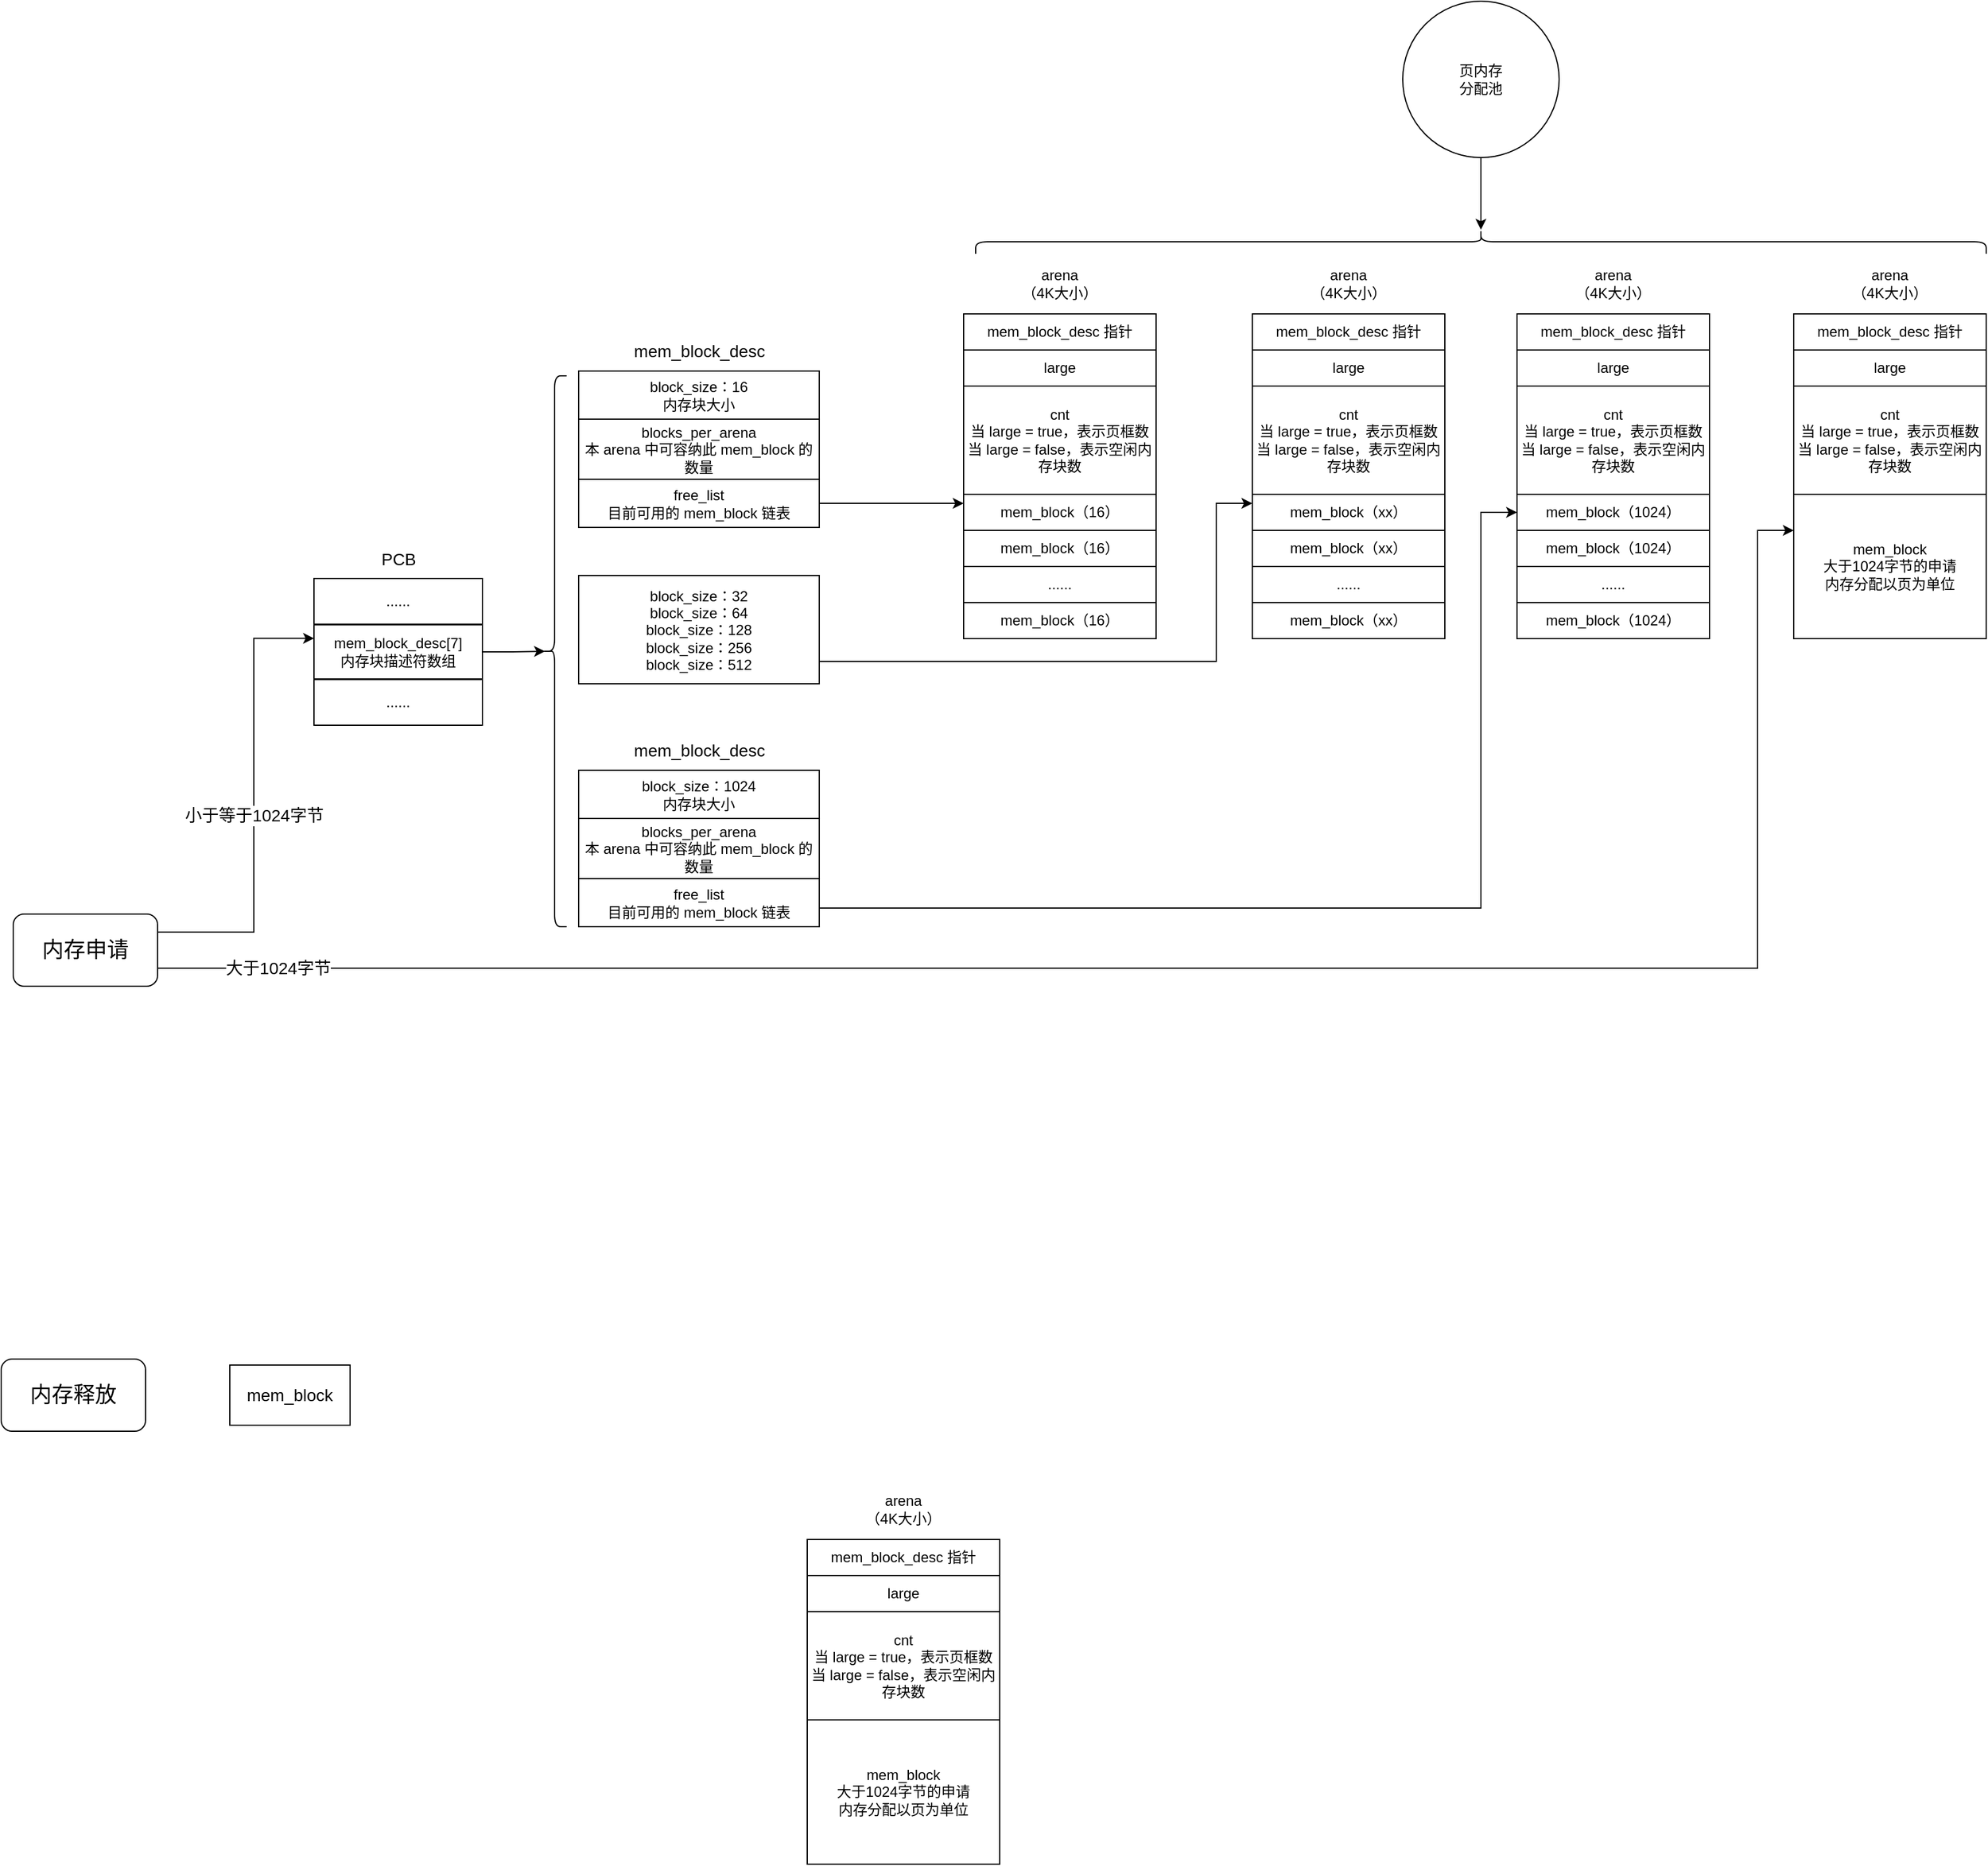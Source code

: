 <mxfile version="21.6.8" type="device">
  <diagram name="第 1 页" id="ErQde9mNS1H9I5Xh36gf">
    <mxGraphModel dx="2901" dy="2319" grid="1" gridSize="10" guides="1" tooltips="1" connect="1" arrows="1" fold="1" page="1" pageScale="1" pageWidth="827" pageHeight="1169" math="0" shadow="0">
      <root>
        <mxCell id="0" />
        <mxCell id="1" parent="0" />
        <mxCell id="Ro4r3nX-I-PJdhJgehut-30" value="" style="group" vertex="1" connectable="0" parent="1">
          <mxGeometry x="150" y="120" width="140" height="153" as="geometry" />
        </mxCell>
        <mxCell id="Ro4r3nX-I-PJdhJgehut-12" value="&lt;font style=&quot;font-size: 14px;&quot;&gt;PCB&lt;/font&gt;" style="text;html=1;align=center;verticalAlign=middle;resizable=0;points=[];autosize=1;strokeColor=none;fillColor=none;" vertex="1" parent="Ro4r3nX-I-PJdhJgehut-30">
          <mxGeometry x="45" width="50" height="30" as="geometry" />
        </mxCell>
        <mxCell id="Ro4r3nX-I-PJdhJgehut-13" value="mem_block_desc[7]&lt;br&gt;内存块描述符数组" style="rounded=0;whiteSpace=wrap;html=1;" vertex="1" parent="Ro4r3nX-I-PJdhJgehut-30">
          <mxGeometry y="69.5" width="140" height="45" as="geometry" />
        </mxCell>
        <mxCell id="Ro4r3nX-I-PJdhJgehut-28" value="......" style="rounded=0;whiteSpace=wrap;html=1;" vertex="1" parent="Ro4r3nX-I-PJdhJgehut-30">
          <mxGeometry y="31" width="140" height="38" as="geometry" />
        </mxCell>
        <mxCell id="Ro4r3nX-I-PJdhJgehut-29" value="......" style="rounded=0;whiteSpace=wrap;html=1;" vertex="1" parent="Ro4r3nX-I-PJdhJgehut-30">
          <mxGeometry y="115" width="140" height="38" as="geometry" />
        </mxCell>
        <mxCell id="Ro4r3nX-I-PJdhJgehut-34" value="" style="group" vertex="1" connectable="0" parent="1">
          <mxGeometry x="340" y="-53.5" width="230" height="494" as="geometry" />
        </mxCell>
        <mxCell id="Ro4r3nX-I-PJdhJgehut-15" value="" style="group" vertex="1" connectable="0" parent="Ro4r3nX-I-PJdhJgehut-34">
          <mxGeometry x="30" width="200" height="162" as="geometry" />
        </mxCell>
        <mxCell id="Ro4r3nX-I-PJdhJgehut-7" value="block_size：16&lt;br&gt;内存块大小" style="rounded=0;whiteSpace=wrap;html=1;" vertex="1" parent="Ro4r3nX-I-PJdhJgehut-15">
          <mxGeometry y="32" width="200" height="40" as="geometry" />
        </mxCell>
        <mxCell id="Ro4r3nX-I-PJdhJgehut-8" value="blocks_per_arena&lt;br&gt;本 arena 中可容纳此 mem_block 的数量" style="rounded=0;whiteSpace=wrap;html=1;" vertex="1" parent="Ro4r3nX-I-PJdhJgehut-15">
          <mxGeometry y="72" width="200" height="50" as="geometry" />
        </mxCell>
        <mxCell id="Ro4r3nX-I-PJdhJgehut-9" value="free_list&lt;br&gt;目前可用的 mem_block 链表" style="rounded=0;whiteSpace=wrap;html=1;" vertex="1" parent="Ro4r3nX-I-PJdhJgehut-15">
          <mxGeometry y="122" width="200" height="40" as="geometry" />
        </mxCell>
        <mxCell id="Ro4r3nX-I-PJdhJgehut-14" value="&lt;font style=&quot;font-size: 14px;&quot;&gt;mem_block_desc&lt;/font&gt;" style="text;html=1;align=center;verticalAlign=middle;resizable=0;points=[];autosize=1;strokeColor=none;fillColor=none;" vertex="1" parent="Ro4r3nX-I-PJdhJgehut-15">
          <mxGeometry x="35" width="130" height="30" as="geometry" />
        </mxCell>
        <mxCell id="Ro4r3nX-I-PJdhJgehut-21" value="" style="group" vertex="1" connectable="0" parent="Ro4r3nX-I-PJdhJgehut-34">
          <mxGeometry x="30" y="332" width="200" height="162" as="geometry" />
        </mxCell>
        <mxCell id="Ro4r3nX-I-PJdhJgehut-22" value="block_size：1024&lt;br&gt;内存块大小" style="rounded=0;whiteSpace=wrap;html=1;" vertex="1" parent="Ro4r3nX-I-PJdhJgehut-21">
          <mxGeometry y="32" width="200" height="40" as="geometry" />
        </mxCell>
        <mxCell id="Ro4r3nX-I-PJdhJgehut-23" value="blocks_per_arena&lt;br&gt;本 arena 中可容纳此 mem_block 的数量" style="rounded=0;whiteSpace=wrap;html=1;" vertex="1" parent="Ro4r3nX-I-PJdhJgehut-21">
          <mxGeometry y="72" width="200" height="50" as="geometry" />
        </mxCell>
        <mxCell id="Ro4r3nX-I-PJdhJgehut-24" value="free_list&lt;br&gt;目前可用的 mem_block 链表" style="rounded=0;whiteSpace=wrap;html=1;" vertex="1" parent="Ro4r3nX-I-PJdhJgehut-21">
          <mxGeometry y="122" width="200" height="40" as="geometry" />
        </mxCell>
        <mxCell id="Ro4r3nX-I-PJdhJgehut-25" value="&lt;font style=&quot;font-size: 14px;&quot;&gt;mem_block_desc&lt;/font&gt;" style="text;html=1;align=center;verticalAlign=middle;resizable=0;points=[];autosize=1;strokeColor=none;fillColor=none;" vertex="1" parent="Ro4r3nX-I-PJdhJgehut-21">
          <mxGeometry x="35" width="130" height="30" as="geometry" />
        </mxCell>
        <mxCell id="Ro4r3nX-I-PJdhJgehut-32" value="" style="shape=curlyBracket;whiteSpace=wrap;html=1;rounded=1;labelPosition=left;verticalLabelPosition=middle;align=right;verticalAlign=middle;" vertex="1" parent="Ro4r3nX-I-PJdhJgehut-34">
          <mxGeometry y="36" width="20" height="458" as="geometry" />
        </mxCell>
        <mxCell id="Ro4r3nX-I-PJdhJgehut-33" value="block_size：32&lt;br&gt;block_size：64&lt;br&gt;block_size：128&lt;br&gt;block_size：256&lt;br&gt;block_size：512" style="rounded=0;whiteSpace=wrap;html=1;" vertex="1" parent="Ro4r3nX-I-PJdhJgehut-34">
          <mxGeometry x="30" y="202" width="200" height="90" as="geometry" />
        </mxCell>
        <mxCell id="Ro4r3nX-I-PJdhJgehut-36" style="edgeStyle=orthogonalEdgeStyle;rounded=0;orthogonalLoop=1;jettySize=auto;html=1;entryX=0.1;entryY=0.5;entryDx=0;entryDy=0;entryPerimeter=0;" edge="1" parent="1" source="Ro4r3nX-I-PJdhJgehut-13" target="Ro4r3nX-I-PJdhJgehut-32">
          <mxGeometry relative="1" as="geometry" />
        </mxCell>
        <mxCell id="Ro4r3nX-I-PJdhJgehut-45" value="" style="group" vertex="1" connectable="0" parent="1">
          <mxGeometry x="690" y="-109" width="160" height="310" as="geometry" />
        </mxCell>
        <mxCell id="Ro4r3nX-I-PJdhJgehut-39" value="" style="group" vertex="1" connectable="0" parent="Ro4r3nX-I-PJdhJgehut-45">
          <mxGeometry width="160" height="190" as="geometry" />
        </mxCell>
        <mxCell id="Ro4r3nX-I-PJdhJgehut-2" value="mem_block_desc 指针" style="rounded=0;whiteSpace=wrap;html=1;" vertex="1" parent="Ro4r3nX-I-PJdhJgehut-39">
          <mxGeometry y="40" width="160" height="30" as="geometry" />
        </mxCell>
        <mxCell id="Ro4r3nX-I-PJdhJgehut-4" value="large" style="rounded=0;whiteSpace=wrap;html=1;" vertex="1" parent="Ro4r3nX-I-PJdhJgehut-39">
          <mxGeometry y="70" width="160" height="30" as="geometry" />
        </mxCell>
        <mxCell id="Ro4r3nX-I-PJdhJgehut-5" value="cnt&lt;br&gt;当 large = true，表示页框数&lt;br&gt;当 large = false，表示空闲内存块数" style="rounded=0;whiteSpace=wrap;html=1;" vertex="1" parent="Ro4r3nX-I-PJdhJgehut-39">
          <mxGeometry y="100" width="160" height="90" as="geometry" />
        </mxCell>
        <mxCell id="Ro4r3nX-I-PJdhJgehut-6" value="arena&lt;br&gt;（4K大小）" style="text;html=1;strokeColor=none;fillColor=none;align=center;verticalAlign=middle;whiteSpace=wrap;rounded=0;" vertex="1" parent="Ro4r3nX-I-PJdhJgehut-39">
          <mxGeometry x="35" width="90" height="30" as="geometry" />
        </mxCell>
        <mxCell id="Ro4r3nX-I-PJdhJgehut-41" value="mem_block（16）" style="rounded=0;whiteSpace=wrap;html=1;" vertex="1" parent="Ro4r3nX-I-PJdhJgehut-45">
          <mxGeometry y="190" width="160" height="30" as="geometry" />
        </mxCell>
        <mxCell id="Ro4r3nX-I-PJdhJgehut-42" value="mem_block（16）" style="rounded=0;whiteSpace=wrap;html=1;" vertex="1" parent="Ro4r3nX-I-PJdhJgehut-45">
          <mxGeometry y="220" width="160" height="30" as="geometry" />
        </mxCell>
        <mxCell id="Ro4r3nX-I-PJdhJgehut-43" value="......" style="rounded=0;whiteSpace=wrap;html=1;" vertex="1" parent="Ro4r3nX-I-PJdhJgehut-45">
          <mxGeometry y="250" width="160" height="30" as="geometry" />
        </mxCell>
        <mxCell id="Ro4r3nX-I-PJdhJgehut-44" value="mem_block（16）" style="rounded=0;whiteSpace=wrap;html=1;" vertex="1" parent="Ro4r3nX-I-PJdhJgehut-45">
          <mxGeometry y="280" width="160" height="30" as="geometry" />
        </mxCell>
        <mxCell id="Ro4r3nX-I-PJdhJgehut-46" value="" style="group" vertex="1" connectable="0" parent="1">
          <mxGeometry x="1150" y="-109" width="160" height="310" as="geometry" />
        </mxCell>
        <mxCell id="Ro4r3nX-I-PJdhJgehut-47" value="" style="group" vertex="1" connectable="0" parent="Ro4r3nX-I-PJdhJgehut-46">
          <mxGeometry width="160" height="190" as="geometry" />
        </mxCell>
        <mxCell id="Ro4r3nX-I-PJdhJgehut-48" value="mem_block_desc 指针" style="rounded=0;whiteSpace=wrap;html=1;" vertex="1" parent="Ro4r3nX-I-PJdhJgehut-47">
          <mxGeometry y="40" width="160" height="30" as="geometry" />
        </mxCell>
        <mxCell id="Ro4r3nX-I-PJdhJgehut-49" value="large" style="rounded=0;whiteSpace=wrap;html=1;" vertex="1" parent="Ro4r3nX-I-PJdhJgehut-47">
          <mxGeometry y="70" width="160" height="30" as="geometry" />
        </mxCell>
        <mxCell id="Ro4r3nX-I-PJdhJgehut-50" value="cnt&lt;br&gt;当 large = true，表示页框数&lt;br&gt;当 large = false，表示空闲内存块数" style="rounded=0;whiteSpace=wrap;html=1;" vertex="1" parent="Ro4r3nX-I-PJdhJgehut-47">
          <mxGeometry y="100" width="160" height="90" as="geometry" />
        </mxCell>
        <mxCell id="Ro4r3nX-I-PJdhJgehut-51" value="arena&lt;br&gt;（4K大小）" style="text;html=1;strokeColor=none;fillColor=none;align=center;verticalAlign=middle;whiteSpace=wrap;rounded=0;" vertex="1" parent="Ro4r3nX-I-PJdhJgehut-47">
          <mxGeometry x="35" width="90" height="30" as="geometry" />
        </mxCell>
        <mxCell id="Ro4r3nX-I-PJdhJgehut-52" value="mem_block（1024）" style="rounded=0;whiteSpace=wrap;html=1;" vertex="1" parent="Ro4r3nX-I-PJdhJgehut-46">
          <mxGeometry y="190" width="160" height="30" as="geometry" />
        </mxCell>
        <mxCell id="Ro4r3nX-I-PJdhJgehut-53" value="mem_block（1024）" style="rounded=0;whiteSpace=wrap;html=1;" vertex="1" parent="Ro4r3nX-I-PJdhJgehut-46">
          <mxGeometry y="220" width="160" height="30" as="geometry" />
        </mxCell>
        <mxCell id="Ro4r3nX-I-PJdhJgehut-54" value="......" style="rounded=0;whiteSpace=wrap;html=1;" vertex="1" parent="Ro4r3nX-I-PJdhJgehut-46">
          <mxGeometry y="250" width="160" height="30" as="geometry" />
        </mxCell>
        <mxCell id="Ro4r3nX-I-PJdhJgehut-55" value="mem_block（1024）" style="rounded=0;whiteSpace=wrap;html=1;" vertex="1" parent="Ro4r3nX-I-PJdhJgehut-46">
          <mxGeometry y="280" width="160" height="30" as="geometry" />
        </mxCell>
        <mxCell id="Ro4r3nX-I-PJdhJgehut-56" style="edgeStyle=orthogonalEdgeStyle;rounded=0;orthogonalLoop=1;jettySize=auto;html=1;exitX=1;exitY=0.5;exitDx=0;exitDy=0;entryX=0;entryY=0.25;entryDx=0;entryDy=0;" edge="1" parent="1" source="Ro4r3nX-I-PJdhJgehut-9" target="Ro4r3nX-I-PJdhJgehut-41">
          <mxGeometry relative="1" as="geometry" />
        </mxCell>
        <mxCell id="Ro4r3nX-I-PJdhJgehut-57" style="edgeStyle=orthogonalEdgeStyle;rounded=0;orthogonalLoop=1;jettySize=auto;html=1;entryX=0;entryY=0.5;entryDx=0;entryDy=0;" edge="1" parent="1" target="Ro4r3nX-I-PJdhJgehut-52">
          <mxGeometry relative="1" as="geometry">
            <mxPoint x="570" y="425" as="sourcePoint" />
            <mxPoint x="1130" y="100" as="targetPoint" />
            <Array as="points">
              <mxPoint x="1120" y="425" />
              <mxPoint x="1120" y="96" />
            </Array>
          </mxGeometry>
        </mxCell>
        <mxCell id="Ro4r3nX-I-PJdhJgehut-58" value="" style="group" vertex="1" connectable="0" parent="1">
          <mxGeometry x="930" y="-109" width="160" height="310" as="geometry" />
        </mxCell>
        <mxCell id="Ro4r3nX-I-PJdhJgehut-59" value="" style="group" vertex="1" connectable="0" parent="Ro4r3nX-I-PJdhJgehut-58">
          <mxGeometry width="160" height="190" as="geometry" />
        </mxCell>
        <mxCell id="Ro4r3nX-I-PJdhJgehut-60" value="mem_block_desc 指针" style="rounded=0;whiteSpace=wrap;html=1;" vertex="1" parent="Ro4r3nX-I-PJdhJgehut-59">
          <mxGeometry y="40" width="160" height="30" as="geometry" />
        </mxCell>
        <mxCell id="Ro4r3nX-I-PJdhJgehut-61" value="large" style="rounded=0;whiteSpace=wrap;html=1;" vertex="1" parent="Ro4r3nX-I-PJdhJgehut-59">
          <mxGeometry y="70" width="160" height="30" as="geometry" />
        </mxCell>
        <mxCell id="Ro4r3nX-I-PJdhJgehut-62" value="cnt&lt;br&gt;当 large = true，表示页框数&lt;br&gt;当 large = false，表示空闲内存块数" style="rounded=0;whiteSpace=wrap;html=1;" vertex="1" parent="Ro4r3nX-I-PJdhJgehut-59">
          <mxGeometry y="100" width="160" height="90" as="geometry" />
        </mxCell>
        <mxCell id="Ro4r3nX-I-PJdhJgehut-63" value="arena&lt;br&gt;（4K大小）" style="text;html=1;strokeColor=none;fillColor=none;align=center;verticalAlign=middle;whiteSpace=wrap;rounded=0;" vertex="1" parent="Ro4r3nX-I-PJdhJgehut-59">
          <mxGeometry x="35" width="90" height="30" as="geometry" />
        </mxCell>
        <mxCell id="Ro4r3nX-I-PJdhJgehut-64" value="mem_block（xx）" style="rounded=0;whiteSpace=wrap;html=1;" vertex="1" parent="Ro4r3nX-I-PJdhJgehut-58">
          <mxGeometry y="190" width="160" height="30" as="geometry" />
        </mxCell>
        <mxCell id="Ro4r3nX-I-PJdhJgehut-65" value="mem_block（xx）" style="rounded=0;whiteSpace=wrap;html=1;" vertex="1" parent="Ro4r3nX-I-PJdhJgehut-58">
          <mxGeometry y="220" width="160" height="30" as="geometry" />
        </mxCell>
        <mxCell id="Ro4r3nX-I-PJdhJgehut-66" value="......" style="rounded=0;whiteSpace=wrap;html=1;" vertex="1" parent="Ro4r3nX-I-PJdhJgehut-58">
          <mxGeometry y="250" width="160" height="30" as="geometry" />
        </mxCell>
        <mxCell id="Ro4r3nX-I-PJdhJgehut-67" value="mem_block（xx）" style="rounded=0;whiteSpace=wrap;html=1;" vertex="1" parent="Ro4r3nX-I-PJdhJgehut-58">
          <mxGeometry y="280" width="160" height="30" as="geometry" />
        </mxCell>
        <mxCell id="Ro4r3nX-I-PJdhJgehut-69" style="edgeStyle=orthogonalEdgeStyle;rounded=0;orthogonalLoop=1;jettySize=auto;html=1;exitX=1;exitY=0.5;exitDx=0;exitDy=0;entryX=0;entryY=0.25;entryDx=0;entryDy=0;" edge="1" parent="1" source="Ro4r3nX-I-PJdhJgehut-33" target="Ro4r3nX-I-PJdhJgehut-64">
          <mxGeometry relative="1" as="geometry">
            <Array as="points">
              <mxPoint x="570" y="220" />
              <mxPoint x="900" y="220" />
              <mxPoint x="900" y="89" />
            </Array>
          </mxGeometry>
        </mxCell>
        <mxCell id="Ro4r3nX-I-PJdhJgehut-83" value="" style="group" vertex="1" connectable="0" parent="1">
          <mxGeometry x="1380" y="-109" width="160" height="310" as="geometry" />
        </mxCell>
        <mxCell id="Ro4r3nX-I-PJdhJgehut-74" value="" style="group" vertex="1" connectable="0" parent="Ro4r3nX-I-PJdhJgehut-83">
          <mxGeometry width="160" height="190" as="geometry" />
        </mxCell>
        <mxCell id="Ro4r3nX-I-PJdhJgehut-75" value="mem_block_desc 指针" style="rounded=0;whiteSpace=wrap;html=1;" vertex="1" parent="Ro4r3nX-I-PJdhJgehut-74">
          <mxGeometry y="40" width="160" height="30" as="geometry" />
        </mxCell>
        <mxCell id="Ro4r3nX-I-PJdhJgehut-76" value="large" style="rounded=0;whiteSpace=wrap;html=1;" vertex="1" parent="Ro4r3nX-I-PJdhJgehut-74">
          <mxGeometry y="70" width="160" height="30" as="geometry" />
        </mxCell>
        <mxCell id="Ro4r3nX-I-PJdhJgehut-77" value="cnt&lt;br&gt;当 large = true，表示页框数&lt;br&gt;当 large = false，表示空闲内存块数" style="rounded=0;whiteSpace=wrap;html=1;" vertex="1" parent="Ro4r3nX-I-PJdhJgehut-74">
          <mxGeometry y="100" width="160" height="90" as="geometry" />
        </mxCell>
        <mxCell id="Ro4r3nX-I-PJdhJgehut-78" value="arena&lt;br&gt;（4K大小）" style="text;html=1;strokeColor=none;fillColor=none;align=center;verticalAlign=middle;whiteSpace=wrap;rounded=0;" vertex="1" parent="Ro4r3nX-I-PJdhJgehut-74">
          <mxGeometry x="35" width="90" height="30" as="geometry" />
        </mxCell>
        <mxCell id="Ro4r3nX-I-PJdhJgehut-79" value="mem_block&lt;br&gt;大于1024字节的申请&lt;br&gt;内存分配以页为单位" style="rounded=0;whiteSpace=wrap;html=1;" vertex="1" parent="Ro4r3nX-I-PJdhJgehut-83">
          <mxGeometry y="190" width="160" height="120" as="geometry" />
        </mxCell>
        <mxCell id="Ro4r3nX-I-PJdhJgehut-84" value="" style="group" vertex="1" connectable="0" parent="1">
          <mxGeometry x="700" y="-329" width="840" height="210" as="geometry" />
        </mxCell>
        <mxCell id="Ro4r3nX-I-PJdhJgehut-40" value="页内存&lt;br&gt;分配池" style="ellipse;whiteSpace=wrap;html=1;aspect=fixed;" vertex="1" parent="Ro4r3nX-I-PJdhJgehut-84">
          <mxGeometry x="355" width="130" height="130" as="geometry" />
        </mxCell>
        <mxCell id="Ro4r3nX-I-PJdhJgehut-70" value="" style="shape=curlyBracket;whiteSpace=wrap;html=1;rounded=1;labelPosition=left;verticalLabelPosition=middle;align=right;verticalAlign=middle;direction=south;" vertex="1" parent="Ro4r3nX-I-PJdhJgehut-84">
          <mxGeometry y="190" width="840" height="20" as="geometry" />
        </mxCell>
        <mxCell id="Ro4r3nX-I-PJdhJgehut-71" style="edgeStyle=orthogonalEdgeStyle;rounded=0;orthogonalLoop=1;jettySize=auto;html=1;exitX=0.5;exitY=1;exitDx=0;exitDy=0;" edge="1" parent="Ro4r3nX-I-PJdhJgehut-84" source="Ro4r3nX-I-PJdhJgehut-40" target="Ro4r3nX-I-PJdhJgehut-70">
          <mxGeometry relative="1" as="geometry" />
        </mxCell>
        <mxCell id="Ro4r3nX-I-PJdhJgehut-90" style="edgeStyle=orthogonalEdgeStyle;rounded=0;orthogonalLoop=1;jettySize=auto;html=1;exitX=1;exitY=0.25;exitDx=0;exitDy=0;entryX=0;entryY=0.25;entryDx=0;entryDy=0;" edge="1" parent="1" source="Ro4r3nX-I-PJdhJgehut-87" target="Ro4r3nX-I-PJdhJgehut-13">
          <mxGeometry relative="1" as="geometry">
            <Array as="points">
              <mxPoint x="100" y="445" />
              <mxPoint x="100" y="201" />
            </Array>
          </mxGeometry>
        </mxCell>
        <mxCell id="Ro4r3nX-I-PJdhJgehut-91" value="&lt;font style=&quot;font-size: 14px;&quot;&gt;小于等于1024字节&lt;/font&gt;" style="edgeLabel;html=1;align=center;verticalAlign=middle;resizable=0;points=[];" vertex="1" connectable="0" parent="Ro4r3nX-I-PJdhJgehut-90">
          <mxGeometry x="0.075" y="-4" relative="1" as="geometry">
            <mxPoint x="-4" y="24" as="offset" />
          </mxGeometry>
        </mxCell>
        <mxCell id="Ro4r3nX-I-PJdhJgehut-92" style="edgeStyle=orthogonalEdgeStyle;rounded=0;orthogonalLoop=1;jettySize=auto;html=1;exitX=1;exitY=0.75;exitDx=0;exitDy=0;entryX=0;entryY=0.25;entryDx=0;entryDy=0;" edge="1" parent="1" target="Ro4r3nX-I-PJdhJgehut-79">
          <mxGeometry relative="1" as="geometry">
            <mxPoint x="-10" y="475" as="sourcePoint" />
            <mxPoint x="1370" y="111" as="targetPoint" />
            <Array as="points">
              <mxPoint x="1350" y="475" />
              <mxPoint x="1350" y="111" />
            </Array>
          </mxGeometry>
        </mxCell>
        <mxCell id="Ro4r3nX-I-PJdhJgehut-93" value="&lt;font style=&quot;font-size: 14px;&quot;&gt;大于1024字节&lt;/font&gt;" style="edgeLabel;html=1;align=center;verticalAlign=middle;resizable=0;points=[];" vertex="1" connectable="0" parent="Ro4r3nX-I-PJdhJgehut-92">
          <mxGeometry x="-0.912" relative="1" as="geometry">
            <mxPoint x="53" as="offset" />
          </mxGeometry>
        </mxCell>
        <mxCell id="Ro4r3nX-I-PJdhJgehut-87" value="&lt;font style=&quot;font-size: 18px;&quot;&gt;内存申请&lt;/font&gt;" style="rounded=1;whiteSpace=wrap;html=1;" vertex="1" parent="1">
          <mxGeometry x="-100" y="430" width="120" height="60" as="geometry" />
        </mxCell>
        <mxCell id="Ro4r3nX-I-PJdhJgehut-94" value="&lt;font style=&quot;font-size: 18px;&quot;&gt;内存释放&lt;/font&gt;" style="rounded=1;whiteSpace=wrap;html=1;" vertex="1" parent="1">
          <mxGeometry x="-110" y="800" width="120" height="60" as="geometry" />
        </mxCell>
        <mxCell id="Ro4r3nX-I-PJdhJgehut-95" value="&lt;font style=&quot;font-size: 14px;&quot;&gt;mem_block&lt;/font&gt;" style="rounded=0;whiteSpace=wrap;html=1;" vertex="1" parent="1">
          <mxGeometry x="80" y="805" width="100" height="50" as="geometry" />
        </mxCell>
        <mxCell id="Ro4r3nX-I-PJdhJgehut-106" value="" style="group" vertex="1" connectable="0" parent="1">
          <mxGeometry x="560" y="910" width="160" height="310" as="geometry" />
        </mxCell>
        <mxCell id="Ro4r3nX-I-PJdhJgehut-107" value="" style="group" vertex="1" connectable="0" parent="Ro4r3nX-I-PJdhJgehut-106">
          <mxGeometry width="160" height="190" as="geometry" />
        </mxCell>
        <mxCell id="Ro4r3nX-I-PJdhJgehut-108" value="mem_block_desc 指针" style="rounded=0;whiteSpace=wrap;html=1;" vertex="1" parent="Ro4r3nX-I-PJdhJgehut-107">
          <mxGeometry y="40" width="160" height="30" as="geometry" />
        </mxCell>
        <mxCell id="Ro4r3nX-I-PJdhJgehut-109" value="large" style="rounded=0;whiteSpace=wrap;html=1;" vertex="1" parent="Ro4r3nX-I-PJdhJgehut-107">
          <mxGeometry y="70" width="160" height="30" as="geometry" />
        </mxCell>
        <mxCell id="Ro4r3nX-I-PJdhJgehut-110" value="cnt&lt;br&gt;当 large = true，表示页框数&lt;br&gt;当 large = false，表示空闲内存块数" style="rounded=0;whiteSpace=wrap;html=1;" vertex="1" parent="Ro4r3nX-I-PJdhJgehut-107">
          <mxGeometry y="100" width="160" height="90" as="geometry" />
        </mxCell>
        <mxCell id="Ro4r3nX-I-PJdhJgehut-111" value="arena&lt;br&gt;（4K大小）" style="text;html=1;strokeColor=none;fillColor=none;align=center;verticalAlign=middle;whiteSpace=wrap;rounded=0;" vertex="1" parent="Ro4r3nX-I-PJdhJgehut-107">
          <mxGeometry x="35" width="90" height="30" as="geometry" />
        </mxCell>
        <mxCell id="Ro4r3nX-I-PJdhJgehut-112" value="mem_block&lt;br&gt;大于1024字节的申请&lt;br&gt;内存分配以页为单位" style="rounded=0;whiteSpace=wrap;html=1;" vertex="1" parent="Ro4r3nX-I-PJdhJgehut-106">
          <mxGeometry y="190" width="160" height="120" as="geometry" />
        </mxCell>
      </root>
    </mxGraphModel>
  </diagram>
</mxfile>
